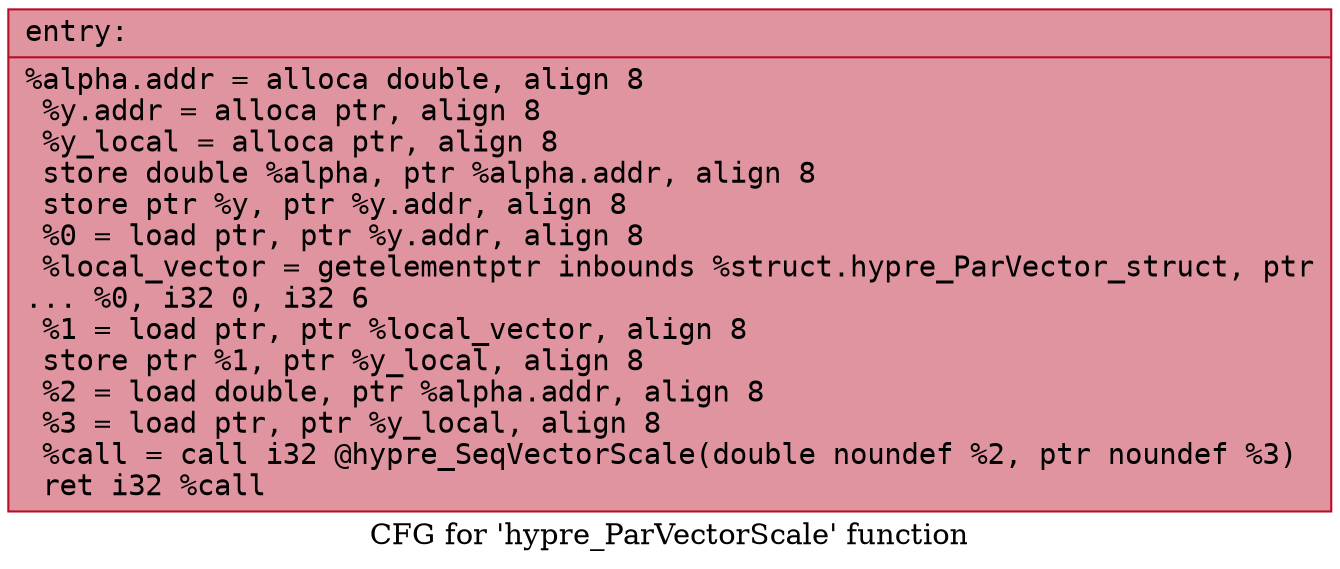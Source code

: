 digraph "CFG for 'hypre_ParVectorScale' function" {
	label="CFG for 'hypre_ParVectorScale' function";

	Node0x556ffb66e260 [shape=record,color="#b70d28ff", style=filled, fillcolor="#b70d2870" fontname="Courier",label="{entry:\l|  %alpha.addr = alloca double, align 8\l  %y.addr = alloca ptr, align 8\l  %y_local = alloca ptr, align 8\l  store double %alpha, ptr %alpha.addr, align 8\l  store ptr %y, ptr %y.addr, align 8\l  %0 = load ptr, ptr %y.addr, align 8\l  %local_vector = getelementptr inbounds %struct.hypre_ParVector_struct, ptr\l... %0, i32 0, i32 6\l  %1 = load ptr, ptr %local_vector, align 8\l  store ptr %1, ptr %y_local, align 8\l  %2 = load double, ptr %alpha.addr, align 8\l  %3 = load ptr, ptr %y_local, align 8\l  %call = call i32 @hypre_SeqVectorScale(double noundef %2, ptr noundef %3)\l  ret i32 %call\l}"];
}
